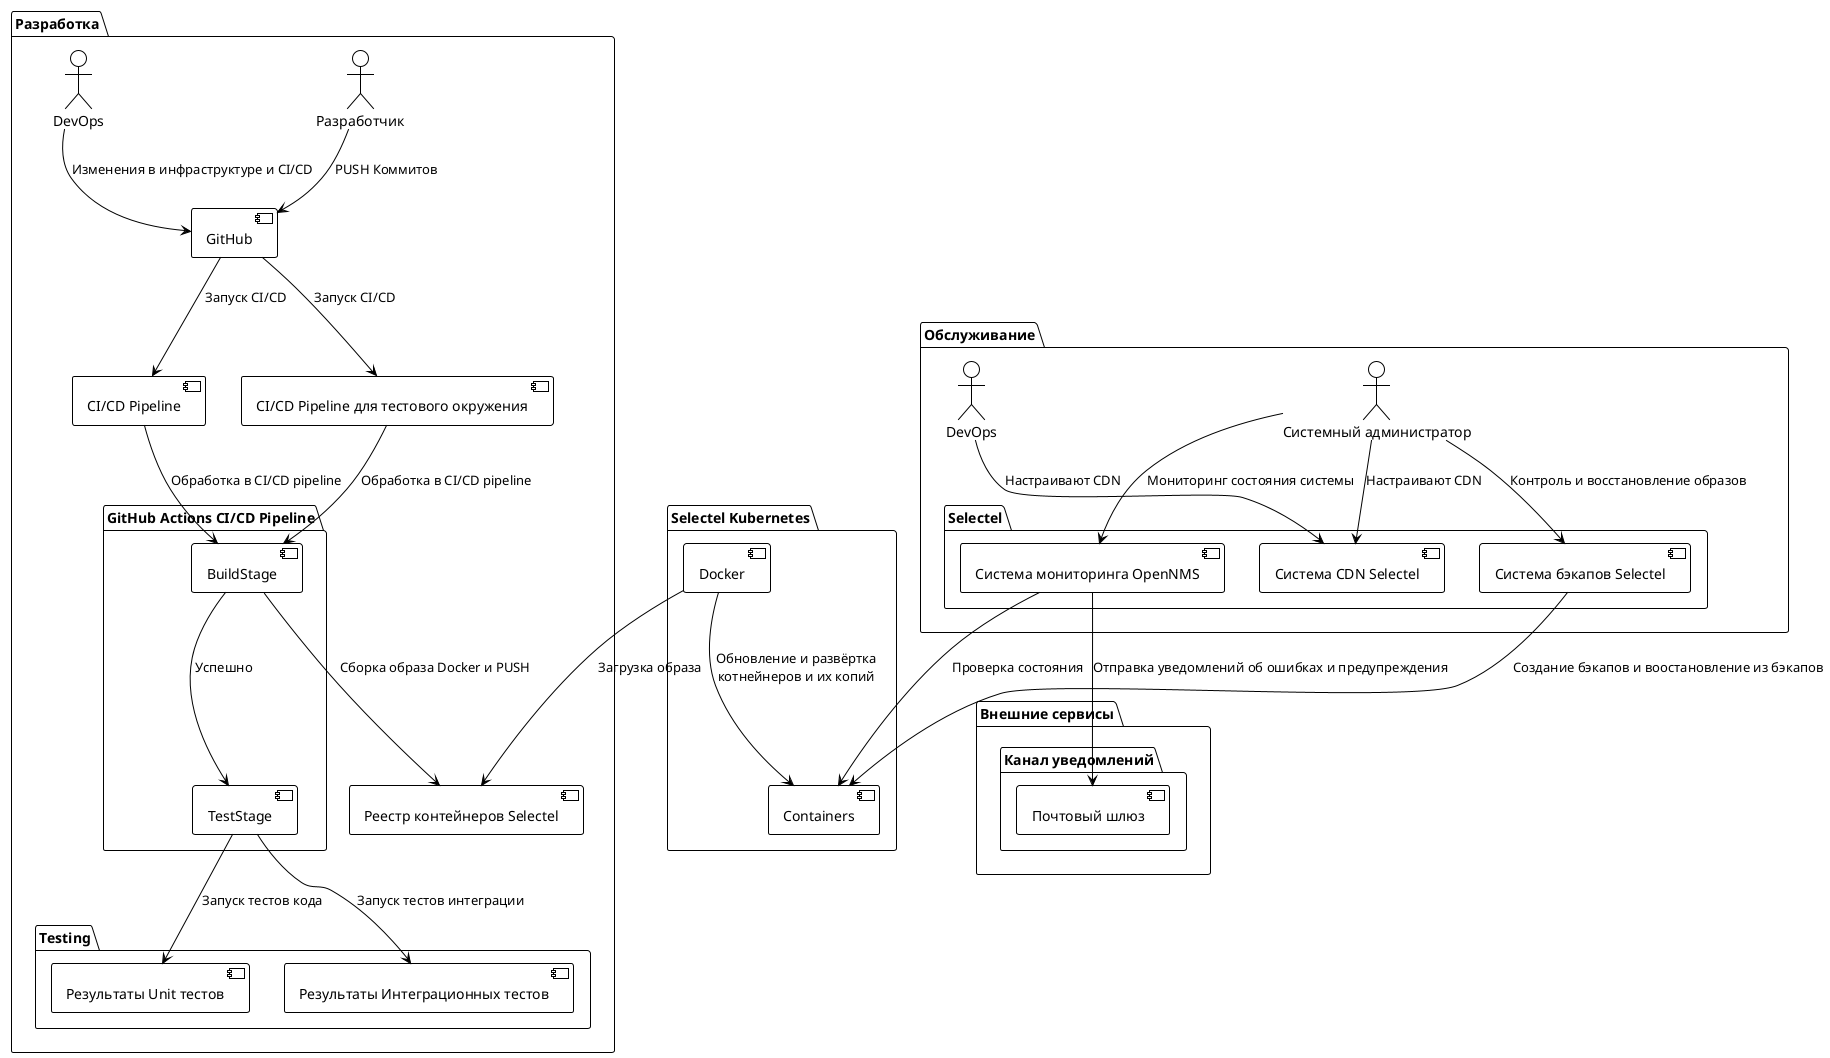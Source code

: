 @startuml
!theme plain

package "Разработка" as development {
    actor "Разработчик" as developer
    actor "DevOps" as devops
    [GitHub] as vcs
    [CI/CD Pipeline] as cicd
    [CI/CD Pipeline для тестового окружения] as cicdtest
    [Реестр контейнеров Selectel] as containeregistry
    package "GitHub Actions CI/CD Pipeline" as cicdpipe {
         [TestStage] as teststage
         [BuildStage] as buildstage
    }
    package "Testing" as testing {
         [Результаты Unit тестов] as unittestresults
         [Результаты Интеграционных тестов] as integrationresults
    }
    teststage --> unittestresults : "Запуск тестов кода"
    teststage --> integrationresults : "Запуск тестов интеграции" 
}

package "Selectel Kubernetes" as k8s {
  [Docker] as docker
  [Containers] as containers
}

package "Обслуживание" as maintenance {
    actor "Системный администратор" as sys_admin
actor "DevOps" as dev_ops2
    package "Selectel" as cloud {
      [Система мониторинга OpenNMS] as monitoring_service 
      [Система бэкапов Selectel] as backup_service
      [Система CDN Selectel] as cdn_service
    }
    dev_ops2 --> cdn_service: Настраивают CDN
    sys_admin --> cdn_service: Настраивают CDN
}

package "Внешние сервисы" as outer_services {
    package "Канал уведомлений" as notifications {
        [Почтовый шлюз] as email_service
    }
}


sys_admin --> monitoring_service : "Мониторинг состояния системы"
sys_admin --> backup_service : "Контроль и восстановление образов"
monitoring_service --> email_service : "Отправка уведомлений об ошибках и предупреждения"
developer --> vcs : "PUSH Коммитов"
devops --> vcs : "Изменения в инфраструктуре и CI/CD"
vcs --> cicd : "Запуск CI/CD"
vcs --> cicdtest : "Запуск CI/CD"
cicd --> buildstage : "Обработка в CI/CD pipeline"
cicdtest --> buildstage : "Обработка в CI/CD pipeline"
buildstage --> teststage : "Успешно"
buildstage --> containeregistry : "Сборка образа Docker и PUSH"
docker --> containeregistry : "Загрузка образа"
docker --> containers : "Обновление и развёртка\nкотнейнеров и их копий"
monitoring_service --> containers : "Проверка состояния"
backup_service --> containers : "Создание бэкапов и воостановление из бэкапов"
@enduml